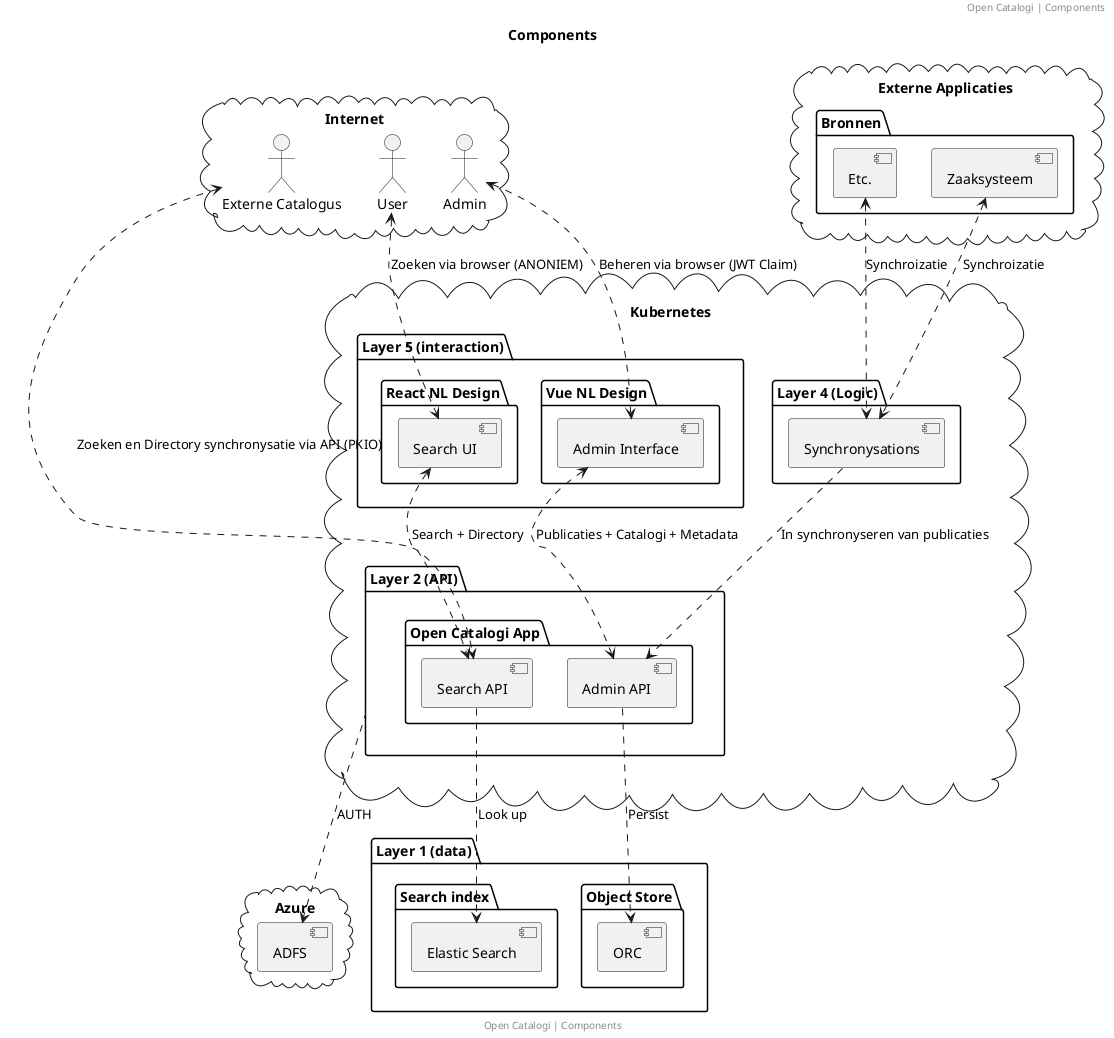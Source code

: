 @startuml
title: Components
footer: Open Catalogi | Components
header: Open Catalogi | Components


cloud "Azure"{
 [ADFS]  as identity
}

cloud "Internet"{
actor "User" as user
actor "Admin" as adminUser
actor "Externe Catalogus" as externalCatalouge

}

cloud "Externe Applicaties"{
package "Bronnen" {
 [Zaaksysteem]  as ZGW
 [Etc.]  as ETC
}
}

cloud "Kubernetes"{

package "Layer 5 (interaction)" {
package "React NL Design" {
 [Search UI]  as ui
}

package "Vue NL Design" {
 [Admin Interface]  as admin
}
}


package "Layer 4 (Logic)" as layer4 {
 [Synchronysations]  as service
}


package "Layer 2 (API)" as layer2 {


package "Open Catalogi App" {
 [Search API] as SearchAPI
 [Admin API] as ObjectsAPI
}


}

}

package "Layer 1 (data)" {

package "Search index" {
 [Elastic Search]  as search
}

package "Object Store" {
 [ORC]  as db
}
}

externalCatalouge <..> SearchAPI: Zoeken en Directory synchronysatie via API (PKIO)
user <..> ui : Zoeken via browser (ANONIEM)
adminUser <..> admin : Beheren via browser (JWT Claim)

ui <..> SearchAPI: Search + Directory
admin <..> ObjectsAPI: Publicaties + Catalogi + Metadata
ZGW <..> service: Synchroizatie
ETC <..> service: Synchroizatie

ObjectsAPI  .down.> db: Persist
SearchAPI  .down.> search: Look up
layer2 .down.> identity: AUTH
service .down.> ObjectsAPI: In synchronyseren van publicaties
@enduml